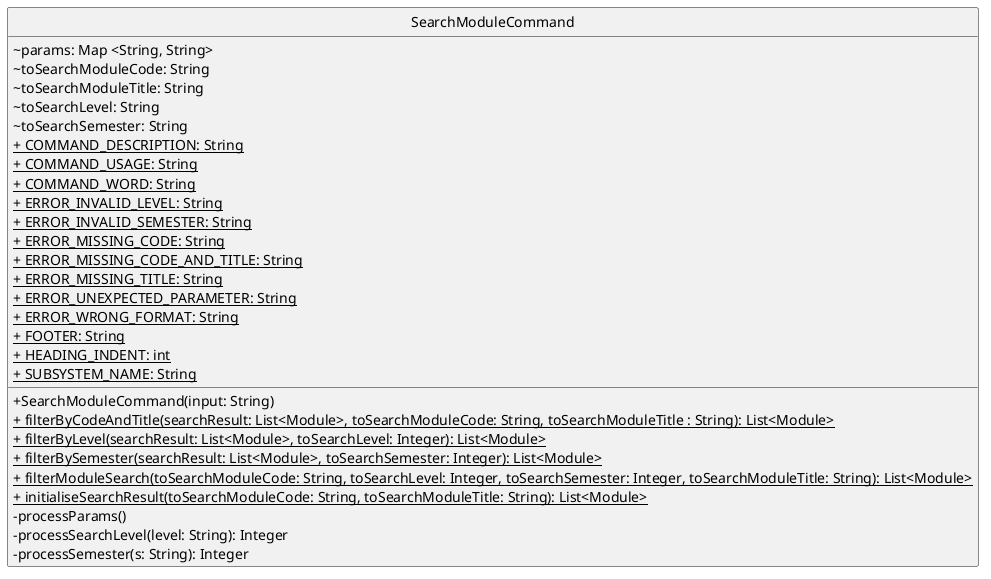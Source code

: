 @startuml
skinparam classAttributeIconSize 0
hide circle
class SearchModuleCommand {
    ~ params: Map <String, String>
    ~ toSearchModuleCode: String
    ~ toSearchModuleTitle: String
    ~ toSearchLevel: String
    ~ toSearchSemester: String
    <u>+ COMMAND_DESCRIPTION: String
    <u>+ COMMAND_USAGE: String
    <u>+ COMMAND_WORD: String
    <u>+ ERROR_INVALID_LEVEL: String
    <u>+ ERROR_INVALID_SEMESTER: String
    <u>+ ERROR_MISSING_CODE: String
    <u>+ ERROR_MISSING_CODE_AND_TITLE: String
    <u>+ ERROR_MISSING_TITLE: String
    <u>+ ERROR_UNEXPECTED_PARAMETER: String
    <u>+ ERROR_WRONG_FORMAT: String
    <u>+ FOOTER: String
    <u>+ HEADING_INDENT: int
    <u>+ SUBSYSTEM_NAME: String

    + SearchModuleCommand(input: String)
    <u>+ filterByCodeAndTitle(searchResult: List<Module>, toSearchModuleCode: String, toSearchModuleTitle : String): List<Module>
    <u>+ filterByLevel(searchResult: List<Module>, toSearchLevel: Integer): List<Module>
    <u>+ filterBySemester(searchResult: List<Module>, toSearchSemester: Integer): List<Module>
    <u>+ filterModuleSearch(toSearchModuleCode: String, toSearchLevel: Integer, toSearchSemester: Integer, toSearchModuleTitle: String): List<Module>
    <u>+ initialiseSearchResult(toSearchModuleCode: String, toSearchModuleTitle: String): List<Module>
    - processParams()
    - processSearchLevel(level: String): Integer
    - processSemester(s: String): Integer
}
@enduml